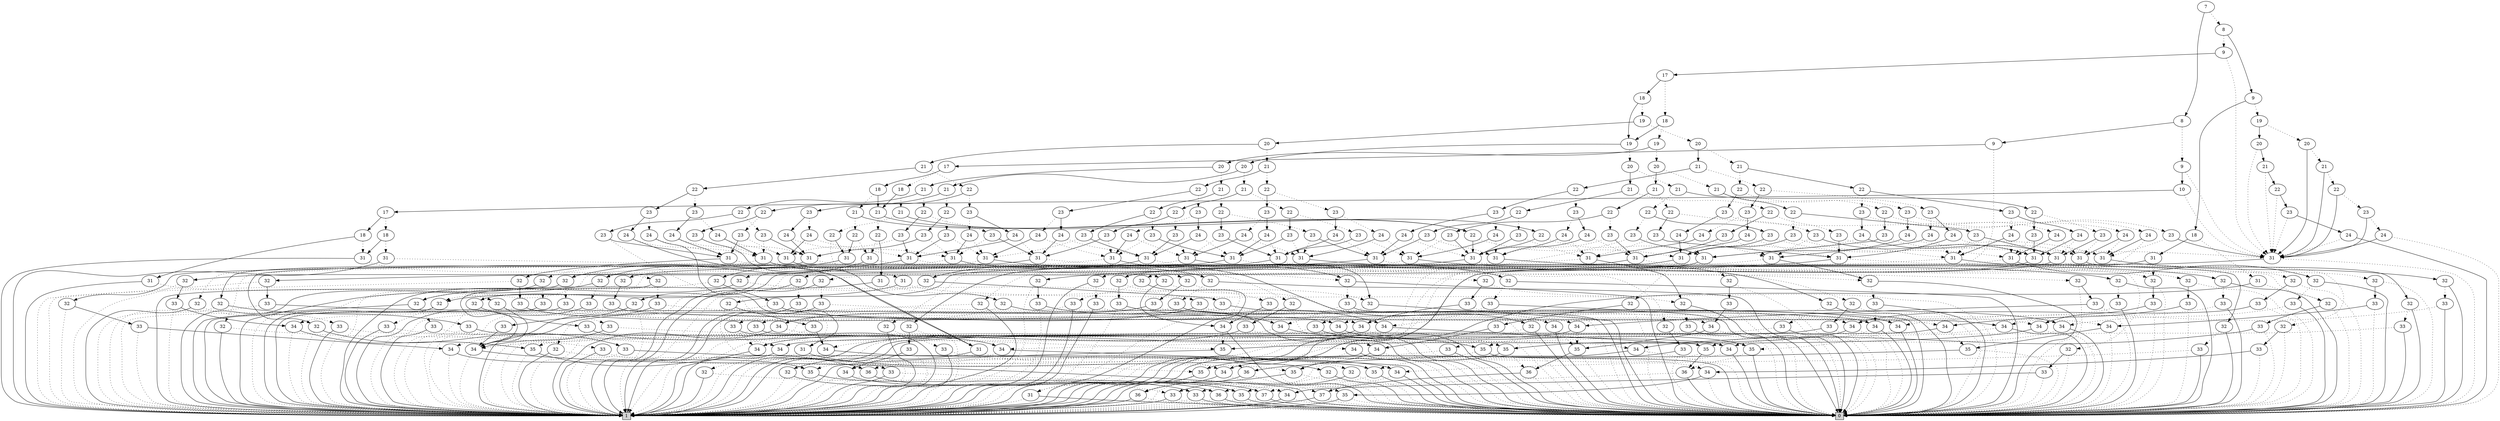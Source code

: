 digraph G {
0 [shape=box, label="0", style=filled, shape=box, height=0.3, width=0.3];
1 [shape=box, label="1", style=filled, shape=box, height=0.3, width=0.3];
4296 [label="7"];
4296 -> 4286 [style=dotted];
4296 -> 4295 [style=filled];
4286 [label="8"];
4286 -> 4282 [style=dotted];
4286 -> 4285 [style=filled];
4282 [label="9"];
4282 -> 64 [style=dotted];
4282 -> 3777 [style=filled];
64 [label="31"];
64 -> 0 [style=dotted];
64 -> 1 [style=filled];
3777 [label="17"];
3777 -> 3712 [style=dotted];
3777 -> 3776 [style=filled];
3712 [label="18"];
3712 -> 3679 [style=dotted];
3712 -> 3711 [style=filled];
3679 [label="19"];
3679 -> 3647 [style=dotted];
3679 -> 3678 [style=filled];
3647 [label="20"];
3647 -> 3635 [style=dotted];
3647 -> 3646 [style=filled];
3635 [label="21"];
3635 -> 3627 [style=dotted];
3635 -> 3634 [style=filled];
3627 [label="22"];
3627 -> 3623 [style=dotted];
3627 -> 3626 [style=filled];
3623 [label="23"];
3623 -> 3622 [style=dotted];
3623 -> 64 [style=filled];
3622 [label="31"];
3622 -> 2685 [style=dotted];
3622 -> 2530 [style=filled];
2685 [label="32"];
2685 -> 2370 [style=dotted];
2685 -> 1 [style=filled];
2370 [label="33"];
2370 -> 1470 [style=dotted];
2370 -> 1 [style=filled];
1470 [label="34"];
1470 -> 1264 [style=dotted];
1470 -> 1 [style=filled];
1264 [label="35"];
1264 -> 1258 [style=dotted];
1264 -> 1 [style=filled];
1258 [label="36"];
1258 -> 76 [style=dotted];
1258 -> 1 [style=filled];
76 [label="37"];
76 -> 0 [style=dotted];
76 -> 1 [style=filled];
2530 [label="32"];
2530 -> 2216 [style=dotted];
2530 -> 0 [style=filled];
2216 [label="33"];
2216 -> 1466 [style=dotted];
2216 -> 0 [style=filled];
1466 [label="34"];
1466 -> 1261 [style=dotted];
1466 -> 0 [style=filled];
1261 [label="35"];
1261 -> 1256 [style=dotted];
1261 -> 0 [style=filled];
1256 [label="36"];
1256 -> 77 [style=dotted];
1256 -> 0 [style=filled];
77 [label="37"];
77 -> 1 [style=dotted];
77 -> 0 [style=filled];
3626 [label="23"];
3626 -> 3624 [style=dotted];
3626 -> 3625 [style=filled];
3624 [label="31"];
3624 -> 2687 [style=dotted];
3624 -> 2532 [style=filled];
2687 [label="32"];
2687 -> 2372 [style=dotted];
2687 -> 1 [style=filled];
2372 [label="33"];
2372 -> 2007 [style=dotted];
2372 -> 1 [style=filled];
2007 [label="34"];
2007 -> 1263 [style=dotted];
2007 -> 1 [style=filled];
1263 [label="35"];
1263 -> 74 [style=dotted];
1263 -> 1 [style=filled];
74 [label="36"];
74 -> 0 [style=dotted];
74 -> 1 [style=filled];
2532 [label="32"];
2532 -> 2218 [style=dotted];
2532 -> 0 [style=filled];
2218 [label="33"];
2218 -> 1931 [style=dotted];
2218 -> 0 [style=filled];
1931 [label="34"];
1931 -> 1260 [style=dotted];
1931 -> 0 [style=filled];
1260 [label="35"];
1260 -> 75 [style=dotted];
1260 -> 0 [style=filled];
75 [label="36"];
75 -> 1 [style=dotted];
75 -> 0 [style=filled];
3625 [label="31"];
3625 -> 2533 [style=dotted];
3625 -> 2688 [style=filled];
2533 [label="32"];
2533 -> 0 [style=dotted];
2533 -> 2219 [style=filled];
2219 [label="33"];
2219 -> 0 [style=dotted];
2219 -> 1932 [style=filled];
1932 [label="34"];
1932 -> 0 [style=dotted];
1932 -> 1318 [style=filled];
1318 [label="35"];
1318 -> 0 [style=dotted];
1318 -> 1317 [style=filled];
1317 [label="36"];
1317 -> 0 [style=dotted];
1317 -> 76 [style=filled];
2688 [label="32"];
2688 -> 1 [style=dotted];
2688 -> 2373 [style=filled];
2373 [label="33"];
2373 -> 1 [style=dotted];
2373 -> 2008 [style=filled];
2008 [label="34"];
2008 -> 1 [style=dotted];
2008 -> 1341 [style=filled];
1341 [label="35"];
1341 -> 1 [style=dotted];
1341 -> 1340 [style=filled];
1340 [label="36"];
1340 -> 1 [style=dotted];
1340 -> 77 [style=filled];
3634 [label="22"];
3634 -> 3630 [style=dotted];
3634 -> 3633 [style=filled];
3630 [label="23"];
3630 -> 3628 [style=dotted];
3630 -> 3629 [style=filled];
3628 [label="31"];
3628 -> 2691 [style=dotted];
3628 -> 2536 [style=filled];
2691 [label="32"];
2691 -> 2376 [style=dotted];
2691 -> 1 [style=filled];
2376 [label="33"];
2376 -> 2011 [style=dotted];
2376 -> 1 [style=filled];
2011 [label="34"];
2011 -> 1827 [style=dotted];
2011 -> 1 [style=filled];
1827 [label="35"];
1827 -> 1317 [style=dotted];
1827 -> 1 [style=filled];
2536 [label="32"];
2536 -> 2222 [style=dotted];
2536 -> 0 [style=filled];
2222 [label="33"];
2222 -> 1935 [style=dotted];
2222 -> 0 [style=filled];
1935 [label="34"];
1935 -> 1791 [style=dotted];
1935 -> 0 [style=filled];
1791 [label="35"];
1791 -> 1340 [style=dotted];
1791 -> 0 [style=filled];
3629 [label="31"];
3629 -> 2537 [style=dotted];
3629 -> 2692 [style=filled];
2537 [label="32"];
2537 -> 0 [style=dotted];
2537 -> 2223 [style=filled];
2223 [label="33"];
2223 -> 0 [style=dotted];
2223 -> 1936 [style=filled];
1936 [label="34"];
1936 -> 0 [style=dotted];
1936 -> 1319 [style=filled];
1319 [label="35"];
1319 -> 0 [style=dotted];
1319 -> 74 [style=filled];
2692 [label="32"];
2692 -> 1 [style=dotted];
2692 -> 2377 [style=filled];
2377 [label="33"];
2377 -> 1 [style=dotted];
2377 -> 2012 [style=filled];
2012 [label="34"];
2012 -> 1 [style=dotted];
2012 -> 1345 [style=filled];
1345 [label="35"];
1345 -> 1 [style=dotted];
1345 -> 75 [style=filled];
3633 [label="23"];
3633 -> 3631 [style=dotted];
3633 -> 3632 [style=filled];
3631 [label="31"];
3631 -> 2694 [style=dotted];
3631 -> 2539 [style=filled];
2694 [label="32"];
2694 -> 2379 [style=dotted];
2694 -> 1 [style=filled];
2379 [label="33"];
2379 -> 2014 [style=dotted];
2379 -> 1 [style=filled];
2014 [label="34"];
2014 -> 72 [style=dotted];
2014 -> 1 [style=filled];
72 [label="35"];
72 -> 0 [style=dotted];
72 -> 1 [style=filled];
2539 [label="32"];
2539 -> 2225 [style=dotted];
2539 -> 0 [style=filled];
2225 [label="33"];
2225 -> 1938 [style=dotted];
2225 -> 0 [style=filled];
1938 [label="34"];
1938 -> 73 [style=dotted];
1938 -> 0 [style=filled];
73 [label="35"];
73 -> 1 [style=dotted];
73 -> 0 [style=filled];
3632 [label="31"];
3632 -> 2540 [style=dotted];
3632 -> 2695 [style=filled];
2540 [label="32"];
2540 -> 0 [style=dotted];
2540 -> 2226 [style=filled];
2226 [label="33"];
2226 -> 0 [style=dotted];
2226 -> 1939 [style=filled];
1939 [label="34"];
1939 -> 0 [style=dotted];
1939 -> 1453 [style=filled];
1453 [label="35"];
1453 -> 0 [style=dotted];
1453 -> 1258 [style=filled];
2695 [label="32"];
2695 -> 1 [style=dotted];
2695 -> 2380 [style=filled];
2380 [label="33"];
2380 -> 1 [style=dotted];
2380 -> 2015 [style=filled];
2015 [label="34"];
2015 -> 1 [style=dotted];
2015 -> 1457 [style=filled];
1457 [label="35"];
1457 -> 1 [style=dotted];
1457 -> 1256 [style=filled];
3646 [label="21"];
3646 -> 3641 [style=dotted];
3646 -> 3645 [style=filled];
3641 [label="22"];
3641 -> 3638 [style=dotted];
3641 -> 3640 [style=filled];
3638 [label="23"];
3638 -> 3636 [style=dotted];
3638 -> 3637 [style=filled];
3636 [label="31"];
3636 -> 2699 [style=dotted];
3636 -> 2544 [style=filled];
2699 [label="32"];
2699 -> 2384 [style=dotted];
2699 -> 1 [style=filled];
2384 [label="33"];
2384 -> 2019 [style=dotted];
2384 -> 1 [style=filled];
2019 [label="34"];
2019 -> 1453 [style=dotted];
2019 -> 1 [style=filled];
2544 [label="32"];
2544 -> 2230 [style=dotted];
2544 -> 0 [style=filled];
2230 [label="33"];
2230 -> 1943 [style=dotted];
2230 -> 0 [style=filled];
1943 [label="34"];
1943 -> 1457 [style=dotted];
1943 -> 0 [style=filled];
3637 [label="31"];
3637 -> 2545 [style=dotted];
3637 -> 2700 [style=filled];
2545 [label="32"];
2545 -> 0 [style=dotted];
2545 -> 2231 [style=filled];
2231 [label="33"];
2231 -> 0 [style=dotted];
2231 -> 1944 [style=filled];
1944 [label="34"];
1944 -> 0 [style=dotted];
1944 -> 72 [style=filled];
2700 [label="32"];
2700 -> 1 [style=dotted];
2700 -> 2385 [style=filled];
2385 [label="33"];
2385 -> 1 [style=dotted];
2385 -> 2020 [style=filled];
2020 [label="34"];
2020 -> 1 [style=dotted];
2020 -> 73 [style=filled];
3640 [label="23"];
3640 -> 1509 [style=dotted];
3640 -> 3639 [style=filled];
1509 [label="31"];
1509 -> 1337 [style=dotted];
1509 -> 1348 [style=filled];
1337 [label="32"];
1337 -> 1336 [style=dotted];
1337 -> 1 [style=filled];
1336 [label="33"];
1336 -> 1335 [style=dotted];
1336 -> 1 [style=filled];
1335 [label="34"];
1335 -> 1319 [style=dotted];
1335 -> 1 [style=filled];
1348 [label="32"];
1348 -> 1347 [style=dotted];
1348 -> 0 [style=filled];
1347 [label="33"];
1347 -> 1346 [style=dotted];
1347 -> 0 [style=filled];
1346 [label="34"];
1346 -> 1345 [style=dotted];
1346 -> 0 [style=filled];
3639 [label="31"];
3639 -> 2547 [style=dotted];
3639 -> 2702 [style=filled];
2547 [label="32"];
2547 -> 0 [style=dotted];
2547 -> 2233 [style=filled];
2233 [label="33"];
2233 -> 0 [style=dotted];
2233 -> 1946 [style=filled];
1946 [label="34"];
1946 -> 0 [style=dotted];
1946 -> 1827 [style=filled];
2702 [label="32"];
2702 -> 1 [style=dotted];
2702 -> 2387 [style=filled];
2387 [label="33"];
2387 -> 1 [style=dotted];
2387 -> 2022 [style=filled];
2022 [label="34"];
2022 -> 1 [style=dotted];
2022 -> 1791 [style=filled];
3645 [label="22"];
3645 -> 3642 [style=dotted];
3645 -> 3644 [style=filled];
3642 [label="23"];
3642 -> 1508 [style=dotted];
3642 -> 1299 [style=filled];
1508 [label="31"];
1508 -> 1334 [style=dotted];
1508 -> 1344 [style=filled];
1334 [label="32"];
1334 -> 1333 [style=dotted];
1334 -> 1 [style=filled];
1333 [label="33"];
1333 -> 1332 [style=dotted];
1333 -> 1 [style=filled];
1332 [label="34"];
1332 -> 1318 [style=dotted];
1332 -> 1 [style=filled];
1344 [label="32"];
1344 -> 1343 [style=dotted];
1344 -> 0 [style=filled];
1343 [label="33"];
1343 -> 1342 [style=dotted];
1343 -> 0 [style=filled];
1342 [label="34"];
1342 -> 1341 [style=dotted];
1342 -> 0 [style=filled];
1299 [label="31"];
1299 -> 1278 [style=dotted];
1299 -> 1281 [style=filled];
1278 [label="32"];
1278 -> 0 [style=dotted];
1278 -> 1272 [style=filled];
1272 [label="33"];
1272 -> 0 [style=dotted];
1272 -> 1266 [style=filled];
1266 [label="34"];
1266 -> 0 [style=dotted];
1266 -> 1263 [style=filled];
1281 [label="32"];
1281 -> 1 [style=dotted];
1281 -> 1275 [style=filled];
1275 [label="33"];
1275 -> 1 [style=dotted];
1275 -> 1269 [style=filled];
1269 [label="34"];
1269 -> 1 [style=dotted];
1269 -> 1260 [style=filled];
3644 [label="23"];
3644 -> 3643 [style=dotted];
3644 -> 1300 [style=filled];
3643 [label="31"];
3643 -> 2706 [style=dotted];
3643 -> 2551 [style=filled];
2706 [label="32"];
2706 -> 2391 [style=dotted];
2706 -> 1 [style=filled];
2391 [label="33"];
2391 -> 70 [style=dotted];
2391 -> 1 [style=filled];
70 [label="34"];
70 -> 0 [style=dotted];
70 -> 1 [style=filled];
2551 [label="32"];
2551 -> 2237 [style=dotted];
2551 -> 0 [style=filled];
2237 [label="33"];
2237 -> 71 [style=dotted];
2237 -> 0 [style=filled];
71 [label="34"];
71 -> 1 [style=dotted];
71 -> 0 [style=filled];
1300 [label="31"];
1300 -> 1279 [style=dotted];
1300 -> 1282 [style=filled];
1279 [label="32"];
1279 -> 0 [style=dotted];
1279 -> 1273 [style=filled];
1273 [label="33"];
1273 -> 0 [style=dotted];
1273 -> 1267 [style=filled];
1267 [label="34"];
1267 -> 0 [style=dotted];
1267 -> 1264 [style=filled];
1282 [label="32"];
1282 -> 1 [style=dotted];
1282 -> 1276 [style=filled];
1276 [label="33"];
1276 -> 1 [style=dotted];
1276 -> 1270 [style=filled];
1270 [label="34"];
1270 -> 1 [style=dotted];
1270 -> 1261 [style=filled];
3678 [label="20"];
3678 -> 3662 [style=dotted];
3678 -> 3677 [style=filled];
3662 [label="21"];
3662 -> 3654 [style=dotted];
3662 -> 3661 [style=filled];
3654 [label="22"];
3654 -> 3650 [style=dotted];
3654 -> 3653 [style=filled];
3650 [label="23"];
3650 -> 3648 [style=dotted];
3650 -> 3649 [style=filled];
3648 [label="31"];
3648 -> 2711 [style=dotted];
3648 -> 2556 [style=filled];
2711 [label="32"];
2711 -> 2396 [style=dotted];
2711 -> 1 [style=filled];
2396 [label="33"];
2396 -> 1267 [style=dotted];
2396 -> 1 [style=filled];
2556 [label="32"];
2556 -> 2242 [style=dotted];
2556 -> 0 [style=filled];
2242 [label="33"];
2242 -> 1270 [style=dotted];
2242 -> 0 [style=filled];
3649 [label="31"];
3649 -> 2557 [style=dotted];
3649 -> 2712 [style=filled];
2557 [label="32"];
2557 -> 0 [style=dotted];
2557 -> 2243 [style=filled];
2243 [label="33"];
2243 -> 0 [style=dotted];
2243 -> 70 [style=filled];
2712 [label="32"];
2712 -> 1 [style=dotted];
2712 -> 2397 [style=filled];
2397 [label="33"];
2397 -> 1 [style=dotted];
2397 -> 71 [style=filled];
3653 [label="23"];
3653 -> 3651 [style=dotted];
3653 -> 3652 [style=filled];
3651 [label="31"];
3651 -> 2714 [style=dotted];
3651 -> 2559 [style=filled];
2714 [label="32"];
2714 -> 2399 [style=dotted];
2714 -> 1 [style=filled];
2399 [label="33"];
2399 -> 1266 [style=dotted];
2399 -> 1 [style=filled];
2559 [label="32"];
2559 -> 2245 [style=dotted];
2559 -> 0 [style=filled];
2245 [label="33"];
2245 -> 1269 [style=dotted];
2245 -> 0 [style=filled];
3652 [label="31"];
3652 -> 2560 [style=dotted];
3652 -> 2715 [style=filled];
2560 [label="32"];
2560 -> 0 [style=dotted];
2560 -> 2246 [style=filled];
2246 [label="33"];
2246 -> 0 [style=dotted];
2246 -> 1332 [style=filled];
2715 [label="32"];
2715 -> 1 [style=dotted];
2715 -> 2400 [style=filled];
2400 [label="33"];
2400 -> 1 [style=dotted];
2400 -> 1342 [style=filled];
3661 [label="22"];
3661 -> 3657 [style=dotted];
3661 -> 3660 [style=filled];
3657 [label="23"];
3657 -> 3655 [style=dotted];
3657 -> 3656 [style=filled];
3655 [label="31"];
3655 -> 2718 [style=dotted];
3655 -> 2563 [style=filled];
2718 [label="32"];
2718 -> 2403 [style=dotted];
2718 -> 1 [style=filled];
2403 [label="33"];
2403 -> 1946 [style=dotted];
2403 -> 1 [style=filled];
2563 [label="32"];
2563 -> 2249 [style=dotted];
2563 -> 0 [style=filled];
2249 [label="33"];
2249 -> 2022 [style=dotted];
2249 -> 0 [style=filled];
3656 [label="31"];
3656 -> 2564 [style=dotted];
3656 -> 2719 [style=filled];
2564 [label="32"];
2564 -> 0 [style=dotted];
2564 -> 2250 [style=filled];
2250 [label="33"];
2250 -> 0 [style=dotted];
2250 -> 1335 [style=filled];
2719 [label="32"];
2719 -> 1 [style=dotted];
2719 -> 2404 [style=filled];
2404 [label="33"];
2404 -> 1 [style=dotted];
2404 -> 1346 [style=filled];
3660 [label="23"];
3660 -> 3658 [style=dotted];
3660 -> 3659 [style=filled];
3658 [label="31"];
3658 -> 2721 [style=dotted];
3658 -> 2566 [style=filled];
2721 [label="32"];
2721 -> 2406 [style=dotted];
2721 -> 1 [style=filled];
2406 [label="33"];
2406 -> 1944 [style=dotted];
2406 -> 1 [style=filled];
2566 [label="32"];
2566 -> 2252 [style=dotted];
2566 -> 0 [style=filled];
2252 [label="33"];
2252 -> 2020 [style=dotted];
2252 -> 0 [style=filled];
3659 [label="31"];
3659 -> 2567 [style=dotted];
3659 -> 2722 [style=filled];
2567 [label="32"];
2567 -> 0 [style=dotted];
2567 -> 2253 [style=filled];
2253 [label="33"];
2253 -> 0 [style=dotted];
2253 -> 2019 [style=filled];
2722 [label="32"];
2722 -> 1 [style=dotted];
2722 -> 2407 [style=filled];
2407 [label="33"];
2407 -> 1 [style=dotted];
2407 -> 1943 [style=filled];
3677 [label="21"];
3677 -> 3669 [style=dotted];
3677 -> 3676 [style=filled];
3669 [label="22"];
3669 -> 3665 [style=dotted];
3669 -> 3668 [style=filled];
3665 [label="23"];
3665 -> 3663 [style=dotted];
3665 -> 3664 [style=filled];
3663 [label="31"];
3663 -> 2726 [style=dotted];
3663 -> 2571 [style=filled];
2726 [label="32"];
2726 -> 2411 [style=dotted];
2726 -> 1 [style=filled];
2411 [label="33"];
2411 -> 1939 [style=dotted];
2411 -> 1 [style=filled];
2571 [label="32"];
2571 -> 2257 [style=dotted];
2571 -> 0 [style=filled];
2257 [label="33"];
2257 -> 2015 [style=dotted];
2257 -> 0 [style=filled];
3664 [label="31"];
3664 -> 2572 [style=dotted];
3664 -> 2727 [style=filled];
2572 [label="32"];
2572 -> 0 [style=dotted];
2572 -> 2258 [style=filled];
2258 [label="33"];
2258 -> 0 [style=dotted];
2258 -> 2014 [style=filled];
2727 [label="32"];
2727 -> 1 [style=dotted];
2727 -> 2412 [style=filled];
2412 [label="33"];
2412 -> 1 [style=dotted];
2412 -> 1938 [style=filled];
3668 [label="23"];
3668 -> 3666 [style=dotted];
3668 -> 3667 [style=filled];
3666 [label="31"];
3666 -> 2729 [style=dotted];
3666 -> 2574 [style=filled];
2729 [label="32"];
2729 -> 2414 [style=dotted];
2729 -> 1 [style=filled];
2414 [label="33"];
2414 -> 1936 [style=dotted];
2414 -> 1 [style=filled];
2574 [label="32"];
2574 -> 2260 [style=dotted];
2574 -> 0 [style=filled];
2260 [label="33"];
2260 -> 2012 [style=dotted];
2260 -> 0 [style=filled];
3667 [label="31"];
3667 -> 2575 [style=dotted];
3667 -> 2730 [style=filled];
2575 [label="32"];
2575 -> 0 [style=dotted];
2575 -> 2261 [style=filled];
2261 [label="33"];
2261 -> 0 [style=dotted];
2261 -> 2011 [style=filled];
2730 [label="32"];
2730 -> 1 [style=dotted];
2730 -> 2415 [style=filled];
2415 [label="33"];
2415 -> 1 [style=dotted];
2415 -> 1935 [style=filled];
3676 [label="22"];
3676 -> 3672 [style=dotted];
3676 -> 3675 [style=filled];
3672 [label="23"];
3672 -> 3670 [style=dotted];
3672 -> 3671 [style=filled];
3670 [label="31"];
3670 -> 2733 [style=dotted];
3670 -> 2578 [style=filled];
2733 [label="32"];
2733 -> 2418 [style=dotted];
2733 -> 1 [style=filled];
2418 [label="33"];
2418 -> 1932 [style=dotted];
2418 -> 1 [style=filled];
2578 [label="32"];
2578 -> 2264 [style=dotted];
2578 -> 0 [style=filled];
2264 [label="33"];
2264 -> 2008 [style=dotted];
2264 -> 0 [style=filled];
3671 [label="31"];
3671 -> 2579 [style=dotted];
3671 -> 2734 [style=filled];
2579 [label="32"];
2579 -> 0 [style=dotted];
2579 -> 2265 [style=filled];
2265 [label="33"];
2265 -> 0 [style=dotted];
2265 -> 2007 [style=filled];
2734 [label="32"];
2734 -> 1 [style=dotted];
2734 -> 2419 [style=filled];
2419 [label="33"];
2419 -> 1 [style=dotted];
2419 -> 1931 [style=filled];
3675 [label="23"];
3675 -> 3673 [style=dotted];
3675 -> 3674 [style=filled];
3673 [label="31"];
3673 -> 1305 [style=dotted];
3673 -> 1306 [style=filled];
1305 [label="32"];
1305 -> 68 [style=dotted];
1305 -> 1 [style=filled];
68 [label="33"];
68 -> 0 [style=dotted];
68 -> 1 [style=filled];
1306 [label="32"];
1306 -> 69 [style=dotted];
1306 -> 0 [style=filled];
69 [label="33"];
69 -> 1 [style=dotted];
69 -> 0 [style=filled];
3674 [label="31"];
3674 -> 2581 [style=dotted];
3674 -> 2736 [style=filled];
2581 [label="32"];
2581 -> 0 [style=dotted];
2581 -> 2267 [style=filled];
2267 [label="33"];
2267 -> 0 [style=dotted];
2267 -> 1470 [style=filled];
2736 [label="32"];
2736 -> 1 [style=dotted];
2736 -> 2421 [style=filled];
2421 [label="33"];
2421 -> 1 [style=dotted];
2421 -> 1466 [style=filled];
3711 [label="19"];
3711 -> 3694 [style=dotted];
3711 -> 3710 [style=filled];
3694 [label="20"];
3694 -> 3686 [style=dotted];
3694 -> 3693 [style=filled];
3686 [label="21"];
3686 -> 3682 [style=dotted];
3686 -> 3685 [style=filled];
3682 [label="22"];
3682 -> 3680 [style=dotted];
3682 -> 3681 [style=filled];
3680 [label="23"];
3680 -> 65 [style=dotted];
3680 -> 3625 [style=filled];
65 [label="31"];
65 -> 1 [style=dotted];
65 -> 0 [style=filled];
3681 [label="23"];
3681 -> 3622 [style=dotted];
3681 -> 3629 [style=filled];
3685 [label="22"];
3685 -> 3683 [style=dotted];
3685 -> 3684 [style=filled];
3683 [label="23"];
3683 -> 3624 [style=dotted];
3683 -> 3632 [style=filled];
3684 [label="23"];
3684 -> 3628 [style=dotted];
3684 -> 3637 [style=filled];
3693 [label="21"];
3693 -> 3689 [style=dotted];
3693 -> 3692 [style=filled];
3689 [label="22"];
3689 -> 3687 [style=dotted];
3689 -> 3688 [style=filled];
3687 [label="23"];
3687 -> 3631 [style=dotted];
3687 -> 3639 [style=filled];
3688 [label="23"];
3688 -> 3636 [style=dotted];
3688 -> 1299 [style=filled];
3692 [label="22"];
3692 -> 3690 [style=dotted];
3692 -> 3691 [style=filled];
3690 [label="23"];
3690 -> 1509 [style=dotted];
3690 -> 1300 [style=filled];
3691 [label="23"];
3691 -> 1508 [style=dotted];
3691 -> 3649 [style=filled];
3710 [label="20"];
3710 -> 3701 [style=dotted];
3710 -> 3709 [style=filled];
3701 [label="21"];
3701 -> 3697 [style=dotted];
3701 -> 3700 [style=filled];
3697 [label="22"];
3697 -> 3695 [style=dotted];
3697 -> 3696 [style=filled];
3695 [label="23"];
3695 -> 3643 [style=dotted];
3695 -> 3652 [style=filled];
3696 [label="23"];
3696 -> 3648 [style=dotted];
3696 -> 3656 [style=filled];
3700 [label="22"];
3700 -> 3698 [style=dotted];
3700 -> 3699 [style=filled];
3698 [label="23"];
3698 -> 3651 [style=dotted];
3698 -> 3659 [style=filled];
3699 [label="23"];
3699 -> 3655 [style=dotted];
3699 -> 3664 [style=filled];
3709 [label="21"];
3709 -> 3704 [style=dotted];
3709 -> 3708 [style=filled];
3704 [label="22"];
3704 -> 3702 [style=dotted];
3704 -> 3703 [style=filled];
3702 [label="23"];
3702 -> 3658 [style=dotted];
3702 -> 3667 [style=filled];
3703 [label="23"];
3703 -> 3663 [style=dotted];
3703 -> 3671 [style=filled];
3708 [label="22"];
3708 -> 3705 [style=dotted];
3708 -> 3707 [style=filled];
3705 [label="23"];
3705 -> 3666 [style=dotted];
3705 -> 3674 [style=filled];
3707 [label="23"];
3707 -> 3670 [style=dotted];
3707 -> 3706 [style=filled];
3706 [label="31"];
3706 -> 2613 [style=dotted];
3706 -> 2768 [style=filled];
2613 [label="32"];
2613 -> 0 [style=dotted];
2613 -> 68 [style=filled];
2768 [label="32"];
2768 -> 1 [style=dotted];
2768 -> 69 [style=filled];
3776 [label="18"];
3776 -> 3775 [style=dotted];
3776 -> 3711 [style=filled];
3775 [label="19"];
3775 -> 3743 [style=dotted];
3775 -> 3774 [style=filled];
3743 [label="20"];
3743 -> 3727 [style=dotted];
3743 -> 3742 [style=filled];
3727 [label="21"];
3727 -> 3719 [style=dotted];
3727 -> 3726 [style=filled];
3719 [label="22"];
3719 -> 3715 [style=dotted];
3719 -> 3718 [style=filled];
3715 [label="23"];
3715 -> 3713 [style=dotted];
3715 -> 3714 [style=filled];
3713 [label="24"];
3713 -> 65 [style=dotted];
3713 -> 3622 [style=filled];
3714 [label="24"];
3714 -> 64 [style=dotted];
3714 -> 3625 [style=filled];
3718 [label="23"];
3718 -> 3716 [style=dotted];
3718 -> 3717 [style=filled];
3716 [label="24"];
3716 -> 3622 [style=dotted];
3716 -> 3624 [style=filled];
3717 [label="24"];
3717 -> 3625 [style=dotted];
3717 -> 3629 [style=filled];
3726 [label="22"];
3726 -> 3722 [style=dotted];
3726 -> 3725 [style=filled];
3722 [label="23"];
3722 -> 3720 [style=dotted];
3722 -> 3721 [style=filled];
3720 [label="24"];
3720 -> 3624 [style=dotted];
3720 -> 3628 [style=filled];
3721 [label="24"];
3721 -> 3629 [style=dotted];
3721 -> 3632 [style=filled];
3725 [label="23"];
3725 -> 3723 [style=dotted];
3725 -> 3724 [style=filled];
3723 [label="24"];
3723 -> 3628 [style=dotted];
3723 -> 3631 [style=filled];
3724 [label="24"];
3724 -> 3632 [style=dotted];
3724 -> 3637 [style=filled];
3742 [label="21"];
3742 -> 3734 [style=dotted];
3742 -> 3741 [style=filled];
3734 [label="22"];
3734 -> 3730 [style=dotted];
3734 -> 3733 [style=filled];
3730 [label="23"];
3730 -> 3728 [style=dotted];
3730 -> 3729 [style=filled];
3728 [label="24"];
3728 -> 3631 [style=dotted];
3728 -> 3636 [style=filled];
3729 [label="24"];
3729 -> 3637 [style=dotted];
3729 -> 3639 [style=filled];
3733 [label="23"];
3733 -> 3731 [style=dotted];
3733 -> 3732 [style=filled];
3731 [label="24"];
3731 -> 3636 [style=dotted];
3731 -> 1509 [style=filled];
3732 [label="24"];
3732 -> 3639 [style=dotted];
3732 -> 1299 [style=filled];
3741 [label="22"];
3741 -> 3737 [style=dotted];
3741 -> 3740 [style=filled];
3737 [label="23"];
3737 -> 3735 [style=dotted];
3737 -> 3736 [style=filled];
3735 [label="24"];
3735 -> 1509 [style=dotted];
3735 -> 1508 [style=filled];
3736 [label="24"];
3736 -> 1299 [style=dotted];
3736 -> 1300 [style=filled];
3740 [label="23"];
3740 -> 3738 [style=dotted];
3740 -> 3739 [style=filled];
3738 [label="24"];
3738 -> 1508 [style=dotted];
3738 -> 3643 [style=filled];
3739 [label="24"];
3739 -> 1300 [style=dotted];
3739 -> 3649 [style=filled];
3774 [label="20"];
3774 -> 3758 [style=dotted];
3774 -> 3773 [style=filled];
3758 [label="21"];
3758 -> 3750 [style=dotted];
3758 -> 3757 [style=filled];
3750 [label="22"];
3750 -> 3746 [style=dotted];
3750 -> 3749 [style=filled];
3746 [label="23"];
3746 -> 3744 [style=dotted];
3746 -> 3745 [style=filled];
3744 [label="24"];
3744 -> 3643 [style=dotted];
3744 -> 3648 [style=filled];
3745 [label="24"];
3745 -> 3649 [style=dotted];
3745 -> 3652 [style=filled];
3749 [label="23"];
3749 -> 3747 [style=dotted];
3749 -> 3748 [style=filled];
3747 [label="24"];
3747 -> 3648 [style=dotted];
3747 -> 3651 [style=filled];
3748 [label="24"];
3748 -> 3652 [style=dotted];
3748 -> 3656 [style=filled];
3757 [label="22"];
3757 -> 3753 [style=dotted];
3757 -> 3756 [style=filled];
3753 [label="23"];
3753 -> 3751 [style=dotted];
3753 -> 3752 [style=filled];
3751 [label="24"];
3751 -> 3651 [style=dotted];
3751 -> 3655 [style=filled];
3752 [label="24"];
3752 -> 3656 [style=dotted];
3752 -> 3659 [style=filled];
3756 [label="23"];
3756 -> 3754 [style=dotted];
3756 -> 3755 [style=filled];
3754 [label="24"];
3754 -> 3655 [style=dotted];
3754 -> 3658 [style=filled];
3755 [label="24"];
3755 -> 3659 [style=dotted];
3755 -> 3664 [style=filled];
3773 [label="21"];
3773 -> 3765 [style=dotted];
3773 -> 3772 [style=filled];
3765 [label="22"];
3765 -> 3761 [style=dotted];
3765 -> 3764 [style=filled];
3761 [label="23"];
3761 -> 3759 [style=dotted];
3761 -> 3760 [style=filled];
3759 [label="24"];
3759 -> 3658 [style=dotted];
3759 -> 3663 [style=filled];
3760 [label="24"];
3760 -> 3664 [style=dotted];
3760 -> 3667 [style=filled];
3764 [label="23"];
3764 -> 3762 [style=dotted];
3764 -> 3763 [style=filled];
3762 [label="24"];
3762 -> 3663 [style=dotted];
3762 -> 3666 [style=filled];
3763 [label="24"];
3763 -> 3667 [style=dotted];
3763 -> 3671 [style=filled];
3772 [label="22"];
3772 -> 3768 [style=dotted];
3772 -> 3771 [style=filled];
3768 [label="23"];
3768 -> 3766 [style=dotted];
3768 -> 3767 [style=filled];
3766 [label="24"];
3766 -> 3666 [style=dotted];
3766 -> 3670 [style=filled];
3767 [label="24"];
3767 -> 3671 [style=dotted];
3767 -> 3674 [style=filled];
3771 [label="23"];
3771 -> 3769 [style=dotted];
3771 -> 3770 [style=filled];
3769 [label="24"];
3769 -> 3670 [style=dotted];
3769 -> 3673 [style=filled];
3770 [label="24"];
3770 -> 3674 [style=dotted];
3770 -> 3706 [style=filled];
4285 [label="9"];
4285 -> 1567 [style=dotted];
4285 -> 4284 [style=filled];
1567 [label="19"];
1567 -> 1561 [style=dotted];
1567 -> 1566 [style=filled];
1561 [label="20"];
1561 -> 1560 [style=dotted];
1561 -> 64 [style=filled];
1560 [label="21"];
1560 -> 1559 [style=dotted];
1560 -> 64 [style=filled];
1559 [label="22"];
1559 -> 1558 [style=dotted];
1559 -> 64 [style=filled];
1558 [label="23"];
1558 -> 1557 [style=dotted];
1558 -> 64 [style=filled];
1557 [label="24"];
1557 -> 0 [style=dotted];
1557 -> 64 [style=filled];
1566 [label="20"];
1566 -> 64 [style=dotted];
1566 -> 1565 [style=filled];
1565 [label="21"];
1565 -> 64 [style=dotted];
1565 -> 1564 [style=filled];
1564 [label="22"];
1564 -> 64 [style=dotted];
1564 -> 1563 [style=filled];
1563 [label="23"];
1563 -> 64 [style=dotted];
1563 -> 1562 [style=filled];
1562 [label="24"];
1562 -> 64 [style=dotted];
1562 -> 0 [style=filled];
4284 [label="18"];
4284 -> 4283 [style=dotted];
4284 -> 4221 [style=filled];
4283 [label="31"];
4283 -> 1278 [style=dotted];
4283 -> 1 [style=filled];
4221 [label="31"];
4221 -> 1279 [style=dotted];
4221 -> 1 [style=filled];
4295 [label="8"];
4295 -> 4294 [style=dotted];
4295 -> 4245 [style=filled];
4294 [label="9"];
4294 -> 64 [style=dotted];
4294 -> 4293 [style=filled];
4293 [label="10"];
4293 -> 64 [style=dotted];
4293 -> 4292 [style=filled];
4292 [label="17"];
4292 -> 4289 [style=dotted];
4292 -> 4291 [style=filled];
4289 [label="18"];
4289 -> 4287 [style=dotted];
4289 -> 4288 [style=filled];
4287 [label="31"];
4287 -> 1522 [style=dotted];
4287 -> 1 [style=filled];
1522 [label="32"];
1522 -> 1521 [style=dotted];
1522 -> 1497 [style=filled];
1521 [label="33"];
1521 -> 1520 [style=dotted];
1521 -> 1497 [style=filled];
1520 [label="34"];
1520 -> 1318 [style=dotted];
1520 -> 0 [style=filled];
1497 [label="34"];
1497 -> 1264 [style=dotted];
1497 -> 0 [style=filled];
4288 [label="31"];
4288 -> 1525 [style=dotted];
4288 -> 1 [style=filled];
1525 [label="32"];
1525 -> 1524 [style=dotted];
1525 -> 71 [style=filled];
1524 [label="33"];
1524 -> 1520 [style=dotted];
1524 -> 71 [style=filled];
4291 [label="18"];
4291 -> 4288 [style=dotted];
4291 -> 4290 [style=filled];
4290 [label="31"];
4290 -> 1530 [style=dotted];
4290 -> 1 [style=filled];
1530 [label="32"];
1530 -> 1529 [style=dotted];
1530 -> 71 [style=filled];
1529 [label="33"];
1529 -> 1528 [style=dotted];
1529 -> 71 [style=filled];
1528 [label="34"];
1528 -> 1319 [style=dotted];
1528 -> 0 [style=filled];
4245 [label="9"];
4245 -> 0 [style=dotted];
4245 -> 4243 [style=filled];
4243 [label="17"];
4243 -> 4239 [style=dotted];
4243 -> 4242 [style=filled];
4239 [label="18"];
4239 -> 4235 [style=dotted];
4239 -> 4238 [style=filled];
4235 [label="21"];
4235 -> 4233 [style=dotted];
4235 -> 4234 [style=filled];
4233 [label="22"];
4233 -> 1513 [style=dotted];
4233 -> 3499 [style=filled];
1513 [label="31"];
1513 -> 1348 [style=dotted];
1513 -> 1337 [style=filled];
3499 [label="31"];
3499 -> 2563 [style=dotted];
3499 -> 2718 [style=filled];
4234 [label="22"];
4234 -> 3625 [style=dotted];
4234 -> 1300 [style=filled];
4238 [label="21"];
4238 -> 4236 [style=dotted];
4238 -> 4237 [style=filled];
4236 [label="22"];
4236 -> 3480 [style=dotted];
4236 -> 3495 [style=filled];
3480 [label="31"];
3480 -> 2544 [style=dotted];
3480 -> 2699 [style=filled];
3495 [label="31"];
3495 -> 2559 [style=dotted];
3495 -> 2714 [style=filled];
4237 [label="22"];
4237 -> 3629 [style=dotted];
4237 -> 1300 [style=filled];
4242 [label="18"];
4242 -> 4241 [style=dotted];
4242 -> 4238 [style=filled];
4241 [label="21"];
4241 -> 4240 [style=dotted];
4241 -> 4237 [style=filled];
4240 [label="22"];
4240 -> 3480 [style=dotted];
4240 -> 3499 [style=filled];
}
